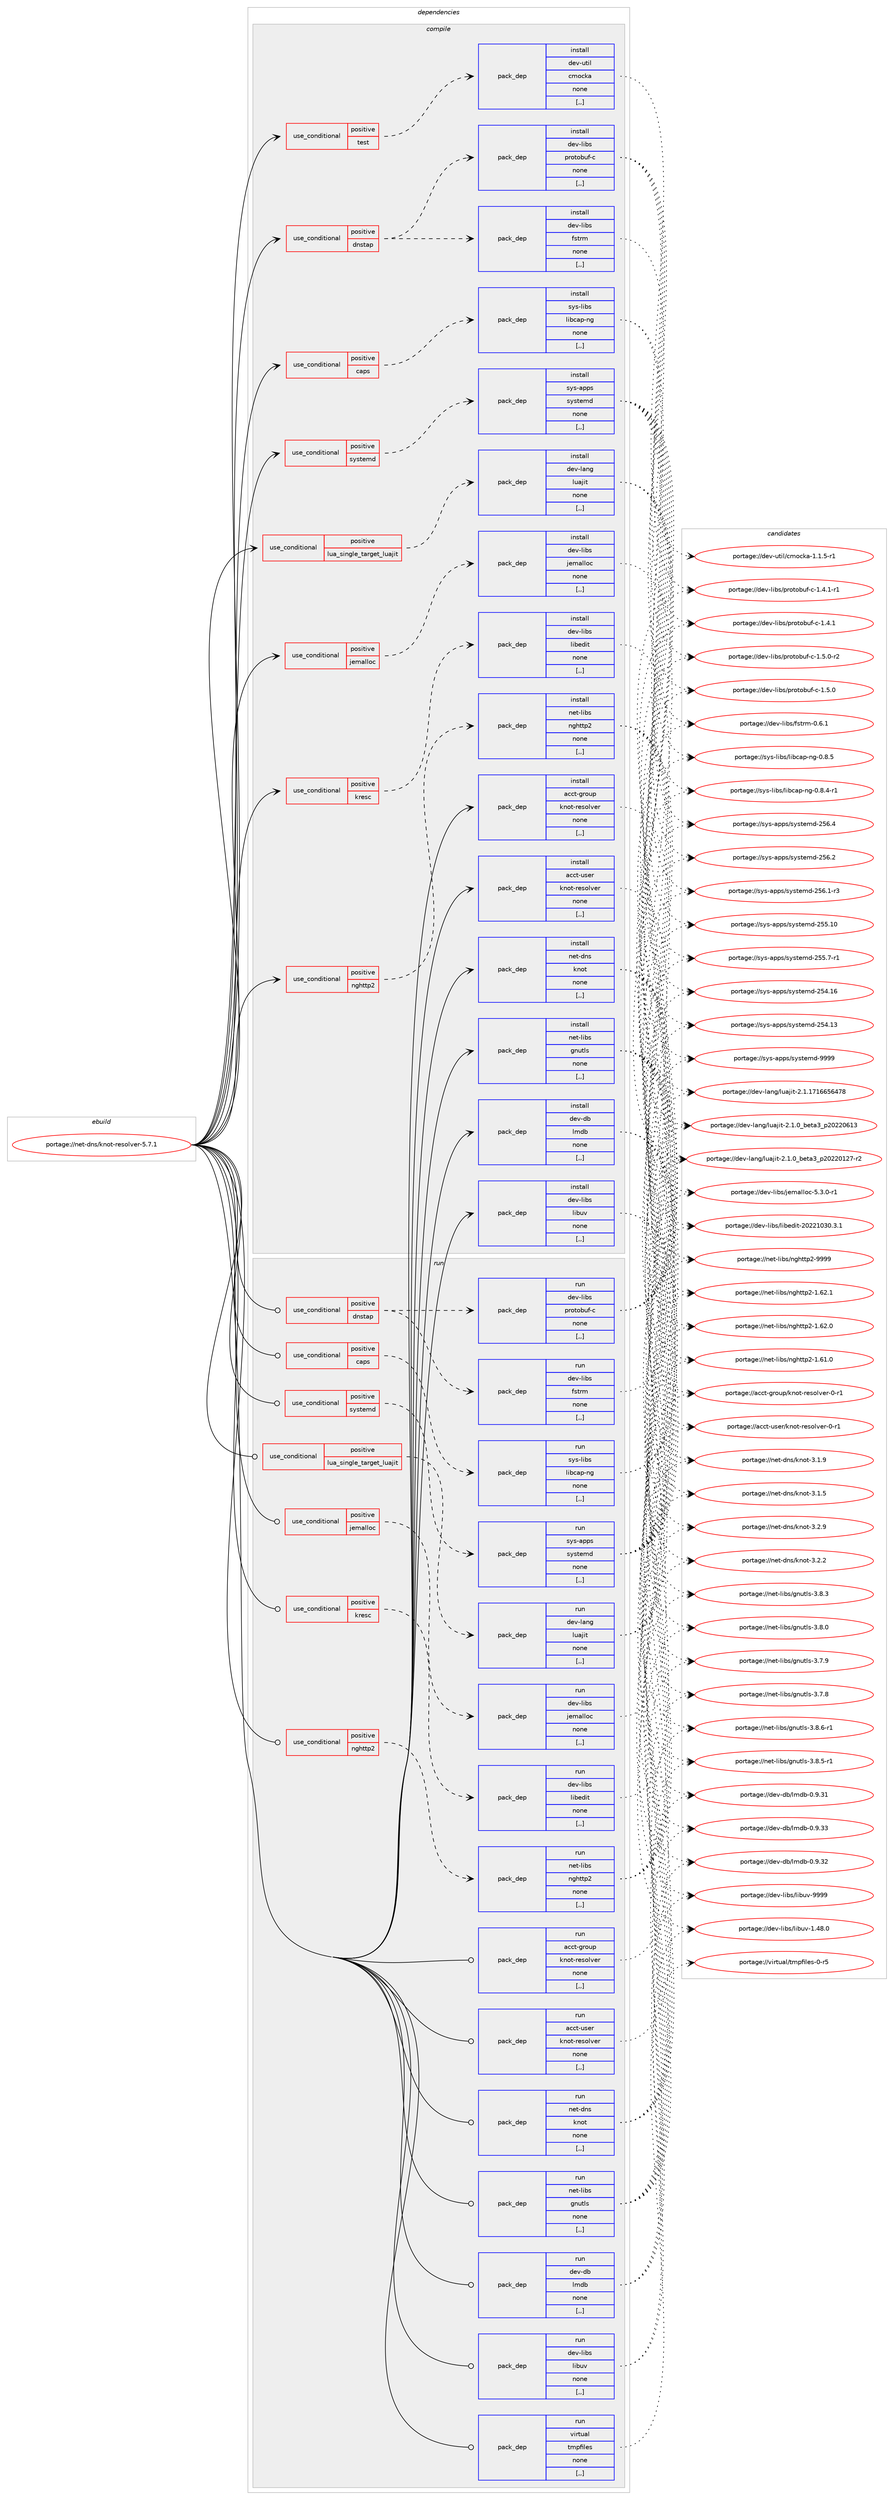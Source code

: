 digraph prolog {

# *************
# Graph options
# *************

newrank=true;
concentrate=true;
compound=true;
graph [rankdir=LR,fontname=Helvetica,fontsize=10,ranksep=1.5];#, ranksep=2.5, nodesep=0.2];
edge  [arrowhead=vee];
node  [fontname=Helvetica,fontsize=10];

# **********
# The ebuild
# **********

subgraph cluster_leftcol {
color=gray;
label=<<i>ebuild</i>>;
id [label="portage://net-dns/knot-resolver-5.7.1", color=red, width=4, href="../net-dns/knot-resolver-5.7.1.svg"];
}

# ****************
# The dependencies
# ****************

subgraph cluster_midcol {
color=gray;
label=<<i>dependencies</i>>;
subgraph cluster_compile {
fillcolor="#eeeeee";
style=filled;
label=<<i>compile</i>>;
subgraph cond89558 {
dependency345608 [label=<<TABLE BORDER="0" CELLBORDER="1" CELLSPACING="0" CELLPADDING="4"><TR><TD ROWSPAN="3" CELLPADDING="10">use_conditional</TD></TR><TR><TD>positive</TD></TR><TR><TD>caps</TD></TR></TABLE>>, shape=none, color=red];
subgraph pack253459 {
dependency345609 [label=<<TABLE BORDER="0" CELLBORDER="1" CELLSPACING="0" CELLPADDING="4" WIDTH="220"><TR><TD ROWSPAN="6" CELLPADDING="30">pack_dep</TD></TR><TR><TD WIDTH="110">install</TD></TR><TR><TD>sys-libs</TD></TR><TR><TD>libcap-ng</TD></TR><TR><TD>none</TD></TR><TR><TD>[,,]</TD></TR></TABLE>>, shape=none, color=blue];
}
dependency345608:e -> dependency345609:w [weight=20,style="dashed",arrowhead="vee"];
}
id:e -> dependency345608:w [weight=20,style="solid",arrowhead="vee"];
subgraph cond89559 {
dependency345610 [label=<<TABLE BORDER="0" CELLBORDER="1" CELLSPACING="0" CELLPADDING="4"><TR><TD ROWSPAN="3" CELLPADDING="10">use_conditional</TD></TR><TR><TD>positive</TD></TR><TR><TD>dnstap</TD></TR></TABLE>>, shape=none, color=red];
subgraph pack253460 {
dependency345611 [label=<<TABLE BORDER="0" CELLBORDER="1" CELLSPACING="0" CELLPADDING="4" WIDTH="220"><TR><TD ROWSPAN="6" CELLPADDING="30">pack_dep</TD></TR><TR><TD WIDTH="110">install</TD></TR><TR><TD>dev-libs</TD></TR><TR><TD>fstrm</TD></TR><TR><TD>none</TD></TR><TR><TD>[,,]</TD></TR></TABLE>>, shape=none, color=blue];
}
dependency345610:e -> dependency345611:w [weight=20,style="dashed",arrowhead="vee"];
subgraph pack253461 {
dependency345612 [label=<<TABLE BORDER="0" CELLBORDER="1" CELLSPACING="0" CELLPADDING="4" WIDTH="220"><TR><TD ROWSPAN="6" CELLPADDING="30">pack_dep</TD></TR><TR><TD WIDTH="110">install</TD></TR><TR><TD>dev-libs</TD></TR><TR><TD>protobuf-c</TD></TR><TR><TD>none</TD></TR><TR><TD>[,,]</TD></TR></TABLE>>, shape=none, color=blue];
}
dependency345610:e -> dependency345612:w [weight=20,style="dashed",arrowhead="vee"];
}
id:e -> dependency345610:w [weight=20,style="solid",arrowhead="vee"];
subgraph cond89560 {
dependency345613 [label=<<TABLE BORDER="0" CELLBORDER="1" CELLSPACING="0" CELLPADDING="4"><TR><TD ROWSPAN="3" CELLPADDING="10">use_conditional</TD></TR><TR><TD>positive</TD></TR><TR><TD>jemalloc</TD></TR></TABLE>>, shape=none, color=red];
subgraph pack253462 {
dependency345614 [label=<<TABLE BORDER="0" CELLBORDER="1" CELLSPACING="0" CELLPADDING="4" WIDTH="220"><TR><TD ROWSPAN="6" CELLPADDING="30">pack_dep</TD></TR><TR><TD WIDTH="110">install</TD></TR><TR><TD>dev-libs</TD></TR><TR><TD>jemalloc</TD></TR><TR><TD>none</TD></TR><TR><TD>[,,]</TD></TR></TABLE>>, shape=none, color=blue];
}
dependency345613:e -> dependency345614:w [weight=20,style="dashed",arrowhead="vee"];
}
id:e -> dependency345613:w [weight=20,style="solid",arrowhead="vee"];
subgraph cond89561 {
dependency345615 [label=<<TABLE BORDER="0" CELLBORDER="1" CELLSPACING="0" CELLPADDING="4"><TR><TD ROWSPAN="3" CELLPADDING="10">use_conditional</TD></TR><TR><TD>positive</TD></TR><TR><TD>kresc</TD></TR></TABLE>>, shape=none, color=red];
subgraph pack253463 {
dependency345616 [label=<<TABLE BORDER="0" CELLBORDER="1" CELLSPACING="0" CELLPADDING="4" WIDTH="220"><TR><TD ROWSPAN="6" CELLPADDING="30">pack_dep</TD></TR><TR><TD WIDTH="110">install</TD></TR><TR><TD>dev-libs</TD></TR><TR><TD>libedit</TD></TR><TR><TD>none</TD></TR><TR><TD>[,,]</TD></TR></TABLE>>, shape=none, color=blue];
}
dependency345615:e -> dependency345616:w [weight=20,style="dashed",arrowhead="vee"];
}
id:e -> dependency345615:w [weight=20,style="solid",arrowhead="vee"];
subgraph cond89562 {
dependency345617 [label=<<TABLE BORDER="0" CELLBORDER="1" CELLSPACING="0" CELLPADDING="4"><TR><TD ROWSPAN="3" CELLPADDING="10">use_conditional</TD></TR><TR><TD>positive</TD></TR><TR><TD>lua_single_target_luajit</TD></TR></TABLE>>, shape=none, color=red];
subgraph pack253464 {
dependency345618 [label=<<TABLE BORDER="0" CELLBORDER="1" CELLSPACING="0" CELLPADDING="4" WIDTH="220"><TR><TD ROWSPAN="6" CELLPADDING="30">pack_dep</TD></TR><TR><TD WIDTH="110">install</TD></TR><TR><TD>dev-lang</TD></TR><TR><TD>luajit</TD></TR><TR><TD>none</TD></TR><TR><TD>[,,]</TD></TR></TABLE>>, shape=none, color=blue];
}
dependency345617:e -> dependency345618:w [weight=20,style="dashed",arrowhead="vee"];
}
id:e -> dependency345617:w [weight=20,style="solid",arrowhead="vee"];
subgraph cond89563 {
dependency345619 [label=<<TABLE BORDER="0" CELLBORDER="1" CELLSPACING="0" CELLPADDING="4"><TR><TD ROWSPAN="3" CELLPADDING="10">use_conditional</TD></TR><TR><TD>positive</TD></TR><TR><TD>nghttp2</TD></TR></TABLE>>, shape=none, color=red];
subgraph pack253465 {
dependency345620 [label=<<TABLE BORDER="0" CELLBORDER="1" CELLSPACING="0" CELLPADDING="4" WIDTH="220"><TR><TD ROWSPAN="6" CELLPADDING="30">pack_dep</TD></TR><TR><TD WIDTH="110">install</TD></TR><TR><TD>net-libs</TD></TR><TR><TD>nghttp2</TD></TR><TR><TD>none</TD></TR><TR><TD>[,,]</TD></TR></TABLE>>, shape=none, color=blue];
}
dependency345619:e -> dependency345620:w [weight=20,style="dashed",arrowhead="vee"];
}
id:e -> dependency345619:w [weight=20,style="solid",arrowhead="vee"];
subgraph cond89564 {
dependency345621 [label=<<TABLE BORDER="0" CELLBORDER="1" CELLSPACING="0" CELLPADDING="4"><TR><TD ROWSPAN="3" CELLPADDING="10">use_conditional</TD></TR><TR><TD>positive</TD></TR><TR><TD>systemd</TD></TR></TABLE>>, shape=none, color=red];
subgraph pack253466 {
dependency345622 [label=<<TABLE BORDER="0" CELLBORDER="1" CELLSPACING="0" CELLPADDING="4" WIDTH="220"><TR><TD ROWSPAN="6" CELLPADDING="30">pack_dep</TD></TR><TR><TD WIDTH="110">install</TD></TR><TR><TD>sys-apps</TD></TR><TR><TD>systemd</TD></TR><TR><TD>none</TD></TR><TR><TD>[,,]</TD></TR></TABLE>>, shape=none, color=blue];
}
dependency345621:e -> dependency345622:w [weight=20,style="dashed",arrowhead="vee"];
}
id:e -> dependency345621:w [weight=20,style="solid",arrowhead="vee"];
subgraph cond89565 {
dependency345623 [label=<<TABLE BORDER="0" CELLBORDER="1" CELLSPACING="0" CELLPADDING="4"><TR><TD ROWSPAN="3" CELLPADDING="10">use_conditional</TD></TR><TR><TD>positive</TD></TR><TR><TD>test</TD></TR></TABLE>>, shape=none, color=red];
subgraph pack253467 {
dependency345624 [label=<<TABLE BORDER="0" CELLBORDER="1" CELLSPACING="0" CELLPADDING="4" WIDTH="220"><TR><TD ROWSPAN="6" CELLPADDING="30">pack_dep</TD></TR><TR><TD WIDTH="110">install</TD></TR><TR><TD>dev-util</TD></TR><TR><TD>cmocka</TD></TR><TR><TD>none</TD></TR><TR><TD>[,,]</TD></TR></TABLE>>, shape=none, color=blue];
}
dependency345623:e -> dependency345624:w [weight=20,style="dashed",arrowhead="vee"];
}
id:e -> dependency345623:w [weight=20,style="solid",arrowhead="vee"];
subgraph pack253468 {
dependency345625 [label=<<TABLE BORDER="0" CELLBORDER="1" CELLSPACING="0" CELLPADDING="4" WIDTH="220"><TR><TD ROWSPAN="6" CELLPADDING="30">pack_dep</TD></TR><TR><TD WIDTH="110">install</TD></TR><TR><TD>acct-group</TD></TR><TR><TD>knot-resolver</TD></TR><TR><TD>none</TD></TR><TR><TD>[,,]</TD></TR></TABLE>>, shape=none, color=blue];
}
id:e -> dependency345625:w [weight=20,style="solid",arrowhead="vee"];
subgraph pack253469 {
dependency345626 [label=<<TABLE BORDER="0" CELLBORDER="1" CELLSPACING="0" CELLPADDING="4" WIDTH="220"><TR><TD ROWSPAN="6" CELLPADDING="30">pack_dep</TD></TR><TR><TD WIDTH="110">install</TD></TR><TR><TD>acct-user</TD></TR><TR><TD>knot-resolver</TD></TR><TR><TD>none</TD></TR><TR><TD>[,,]</TD></TR></TABLE>>, shape=none, color=blue];
}
id:e -> dependency345626:w [weight=20,style="solid",arrowhead="vee"];
subgraph pack253470 {
dependency345627 [label=<<TABLE BORDER="0" CELLBORDER="1" CELLSPACING="0" CELLPADDING="4" WIDTH="220"><TR><TD ROWSPAN="6" CELLPADDING="30">pack_dep</TD></TR><TR><TD WIDTH="110">install</TD></TR><TR><TD>dev-db</TD></TR><TR><TD>lmdb</TD></TR><TR><TD>none</TD></TR><TR><TD>[,,]</TD></TR></TABLE>>, shape=none, color=blue];
}
id:e -> dependency345627:w [weight=20,style="solid",arrowhead="vee"];
subgraph pack253471 {
dependency345628 [label=<<TABLE BORDER="0" CELLBORDER="1" CELLSPACING="0" CELLPADDING="4" WIDTH="220"><TR><TD ROWSPAN="6" CELLPADDING="30">pack_dep</TD></TR><TR><TD WIDTH="110">install</TD></TR><TR><TD>dev-libs</TD></TR><TR><TD>libuv</TD></TR><TR><TD>none</TD></TR><TR><TD>[,,]</TD></TR></TABLE>>, shape=none, color=blue];
}
id:e -> dependency345628:w [weight=20,style="solid",arrowhead="vee"];
subgraph pack253472 {
dependency345629 [label=<<TABLE BORDER="0" CELLBORDER="1" CELLSPACING="0" CELLPADDING="4" WIDTH="220"><TR><TD ROWSPAN="6" CELLPADDING="30">pack_dep</TD></TR><TR><TD WIDTH="110">install</TD></TR><TR><TD>net-dns</TD></TR><TR><TD>knot</TD></TR><TR><TD>none</TD></TR><TR><TD>[,,]</TD></TR></TABLE>>, shape=none, color=blue];
}
id:e -> dependency345629:w [weight=20,style="solid",arrowhead="vee"];
subgraph pack253473 {
dependency345630 [label=<<TABLE BORDER="0" CELLBORDER="1" CELLSPACING="0" CELLPADDING="4" WIDTH="220"><TR><TD ROWSPAN="6" CELLPADDING="30">pack_dep</TD></TR><TR><TD WIDTH="110">install</TD></TR><TR><TD>net-libs</TD></TR><TR><TD>gnutls</TD></TR><TR><TD>none</TD></TR><TR><TD>[,,]</TD></TR></TABLE>>, shape=none, color=blue];
}
id:e -> dependency345630:w [weight=20,style="solid",arrowhead="vee"];
}
subgraph cluster_compileandrun {
fillcolor="#eeeeee";
style=filled;
label=<<i>compile and run</i>>;
}
subgraph cluster_run {
fillcolor="#eeeeee";
style=filled;
label=<<i>run</i>>;
subgraph cond89566 {
dependency345631 [label=<<TABLE BORDER="0" CELLBORDER="1" CELLSPACING="0" CELLPADDING="4"><TR><TD ROWSPAN="3" CELLPADDING="10">use_conditional</TD></TR><TR><TD>positive</TD></TR><TR><TD>caps</TD></TR></TABLE>>, shape=none, color=red];
subgraph pack253474 {
dependency345632 [label=<<TABLE BORDER="0" CELLBORDER="1" CELLSPACING="0" CELLPADDING="4" WIDTH="220"><TR><TD ROWSPAN="6" CELLPADDING="30">pack_dep</TD></TR><TR><TD WIDTH="110">run</TD></TR><TR><TD>sys-libs</TD></TR><TR><TD>libcap-ng</TD></TR><TR><TD>none</TD></TR><TR><TD>[,,]</TD></TR></TABLE>>, shape=none, color=blue];
}
dependency345631:e -> dependency345632:w [weight=20,style="dashed",arrowhead="vee"];
}
id:e -> dependency345631:w [weight=20,style="solid",arrowhead="odot"];
subgraph cond89567 {
dependency345633 [label=<<TABLE BORDER="0" CELLBORDER="1" CELLSPACING="0" CELLPADDING="4"><TR><TD ROWSPAN="3" CELLPADDING="10">use_conditional</TD></TR><TR><TD>positive</TD></TR><TR><TD>dnstap</TD></TR></TABLE>>, shape=none, color=red];
subgraph pack253475 {
dependency345634 [label=<<TABLE BORDER="0" CELLBORDER="1" CELLSPACING="0" CELLPADDING="4" WIDTH="220"><TR><TD ROWSPAN="6" CELLPADDING="30">pack_dep</TD></TR><TR><TD WIDTH="110">run</TD></TR><TR><TD>dev-libs</TD></TR><TR><TD>fstrm</TD></TR><TR><TD>none</TD></TR><TR><TD>[,,]</TD></TR></TABLE>>, shape=none, color=blue];
}
dependency345633:e -> dependency345634:w [weight=20,style="dashed",arrowhead="vee"];
subgraph pack253476 {
dependency345635 [label=<<TABLE BORDER="0" CELLBORDER="1" CELLSPACING="0" CELLPADDING="4" WIDTH="220"><TR><TD ROWSPAN="6" CELLPADDING="30">pack_dep</TD></TR><TR><TD WIDTH="110">run</TD></TR><TR><TD>dev-libs</TD></TR><TR><TD>protobuf-c</TD></TR><TR><TD>none</TD></TR><TR><TD>[,,]</TD></TR></TABLE>>, shape=none, color=blue];
}
dependency345633:e -> dependency345635:w [weight=20,style="dashed",arrowhead="vee"];
}
id:e -> dependency345633:w [weight=20,style="solid",arrowhead="odot"];
subgraph cond89568 {
dependency345636 [label=<<TABLE BORDER="0" CELLBORDER="1" CELLSPACING="0" CELLPADDING="4"><TR><TD ROWSPAN="3" CELLPADDING="10">use_conditional</TD></TR><TR><TD>positive</TD></TR><TR><TD>jemalloc</TD></TR></TABLE>>, shape=none, color=red];
subgraph pack253477 {
dependency345637 [label=<<TABLE BORDER="0" CELLBORDER="1" CELLSPACING="0" CELLPADDING="4" WIDTH="220"><TR><TD ROWSPAN="6" CELLPADDING="30">pack_dep</TD></TR><TR><TD WIDTH="110">run</TD></TR><TR><TD>dev-libs</TD></TR><TR><TD>jemalloc</TD></TR><TR><TD>none</TD></TR><TR><TD>[,,]</TD></TR></TABLE>>, shape=none, color=blue];
}
dependency345636:e -> dependency345637:w [weight=20,style="dashed",arrowhead="vee"];
}
id:e -> dependency345636:w [weight=20,style="solid",arrowhead="odot"];
subgraph cond89569 {
dependency345638 [label=<<TABLE BORDER="0" CELLBORDER="1" CELLSPACING="0" CELLPADDING="4"><TR><TD ROWSPAN="3" CELLPADDING="10">use_conditional</TD></TR><TR><TD>positive</TD></TR><TR><TD>kresc</TD></TR></TABLE>>, shape=none, color=red];
subgraph pack253478 {
dependency345639 [label=<<TABLE BORDER="0" CELLBORDER="1" CELLSPACING="0" CELLPADDING="4" WIDTH="220"><TR><TD ROWSPAN="6" CELLPADDING="30">pack_dep</TD></TR><TR><TD WIDTH="110">run</TD></TR><TR><TD>dev-libs</TD></TR><TR><TD>libedit</TD></TR><TR><TD>none</TD></TR><TR><TD>[,,]</TD></TR></TABLE>>, shape=none, color=blue];
}
dependency345638:e -> dependency345639:w [weight=20,style="dashed",arrowhead="vee"];
}
id:e -> dependency345638:w [weight=20,style="solid",arrowhead="odot"];
subgraph cond89570 {
dependency345640 [label=<<TABLE BORDER="0" CELLBORDER="1" CELLSPACING="0" CELLPADDING="4"><TR><TD ROWSPAN="3" CELLPADDING="10">use_conditional</TD></TR><TR><TD>positive</TD></TR><TR><TD>lua_single_target_luajit</TD></TR></TABLE>>, shape=none, color=red];
subgraph pack253479 {
dependency345641 [label=<<TABLE BORDER="0" CELLBORDER="1" CELLSPACING="0" CELLPADDING="4" WIDTH="220"><TR><TD ROWSPAN="6" CELLPADDING="30">pack_dep</TD></TR><TR><TD WIDTH="110">run</TD></TR><TR><TD>dev-lang</TD></TR><TR><TD>luajit</TD></TR><TR><TD>none</TD></TR><TR><TD>[,,]</TD></TR></TABLE>>, shape=none, color=blue];
}
dependency345640:e -> dependency345641:w [weight=20,style="dashed",arrowhead="vee"];
}
id:e -> dependency345640:w [weight=20,style="solid",arrowhead="odot"];
subgraph cond89571 {
dependency345642 [label=<<TABLE BORDER="0" CELLBORDER="1" CELLSPACING="0" CELLPADDING="4"><TR><TD ROWSPAN="3" CELLPADDING="10">use_conditional</TD></TR><TR><TD>positive</TD></TR><TR><TD>nghttp2</TD></TR></TABLE>>, shape=none, color=red];
subgraph pack253480 {
dependency345643 [label=<<TABLE BORDER="0" CELLBORDER="1" CELLSPACING="0" CELLPADDING="4" WIDTH="220"><TR><TD ROWSPAN="6" CELLPADDING="30">pack_dep</TD></TR><TR><TD WIDTH="110">run</TD></TR><TR><TD>net-libs</TD></TR><TR><TD>nghttp2</TD></TR><TR><TD>none</TD></TR><TR><TD>[,,]</TD></TR></TABLE>>, shape=none, color=blue];
}
dependency345642:e -> dependency345643:w [weight=20,style="dashed",arrowhead="vee"];
}
id:e -> dependency345642:w [weight=20,style="solid",arrowhead="odot"];
subgraph cond89572 {
dependency345644 [label=<<TABLE BORDER="0" CELLBORDER="1" CELLSPACING="0" CELLPADDING="4"><TR><TD ROWSPAN="3" CELLPADDING="10">use_conditional</TD></TR><TR><TD>positive</TD></TR><TR><TD>systemd</TD></TR></TABLE>>, shape=none, color=red];
subgraph pack253481 {
dependency345645 [label=<<TABLE BORDER="0" CELLBORDER="1" CELLSPACING="0" CELLPADDING="4" WIDTH="220"><TR><TD ROWSPAN="6" CELLPADDING="30">pack_dep</TD></TR><TR><TD WIDTH="110">run</TD></TR><TR><TD>sys-apps</TD></TR><TR><TD>systemd</TD></TR><TR><TD>none</TD></TR><TR><TD>[,,]</TD></TR></TABLE>>, shape=none, color=blue];
}
dependency345644:e -> dependency345645:w [weight=20,style="dashed",arrowhead="vee"];
}
id:e -> dependency345644:w [weight=20,style="solid",arrowhead="odot"];
subgraph pack253482 {
dependency345646 [label=<<TABLE BORDER="0" CELLBORDER="1" CELLSPACING="0" CELLPADDING="4" WIDTH="220"><TR><TD ROWSPAN="6" CELLPADDING="30">pack_dep</TD></TR><TR><TD WIDTH="110">run</TD></TR><TR><TD>acct-group</TD></TR><TR><TD>knot-resolver</TD></TR><TR><TD>none</TD></TR><TR><TD>[,,]</TD></TR></TABLE>>, shape=none, color=blue];
}
id:e -> dependency345646:w [weight=20,style="solid",arrowhead="odot"];
subgraph pack253483 {
dependency345647 [label=<<TABLE BORDER="0" CELLBORDER="1" CELLSPACING="0" CELLPADDING="4" WIDTH="220"><TR><TD ROWSPAN="6" CELLPADDING="30">pack_dep</TD></TR><TR><TD WIDTH="110">run</TD></TR><TR><TD>acct-user</TD></TR><TR><TD>knot-resolver</TD></TR><TR><TD>none</TD></TR><TR><TD>[,,]</TD></TR></TABLE>>, shape=none, color=blue];
}
id:e -> dependency345647:w [weight=20,style="solid",arrowhead="odot"];
subgraph pack253484 {
dependency345648 [label=<<TABLE BORDER="0" CELLBORDER="1" CELLSPACING="0" CELLPADDING="4" WIDTH="220"><TR><TD ROWSPAN="6" CELLPADDING="30">pack_dep</TD></TR><TR><TD WIDTH="110">run</TD></TR><TR><TD>dev-db</TD></TR><TR><TD>lmdb</TD></TR><TR><TD>none</TD></TR><TR><TD>[,,]</TD></TR></TABLE>>, shape=none, color=blue];
}
id:e -> dependency345648:w [weight=20,style="solid",arrowhead="odot"];
subgraph pack253485 {
dependency345649 [label=<<TABLE BORDER="0" CELLBORDER="1" CELLSPACING="0" CELLPADDING="4" WIDTH="220"><TR><TD ROWSPAN="6" CELLPADDING="30">pack_dep</TD></TR><TR><TD WIDTH="110">run</TD></TR><TR><TD>dev-libs</TD></TR><TR><TD>libuv</TD></TR><TR><TD>none</TD></TR><TR><TD>[,,]</TD></TR></TABLE>>, shape=none, color=blue];
}
id:e -> dependency345649:w [weight=20,style="solid",arrowhead="odot"];
subgraph pack253486 {
dependency345650 [label=<<TABLE BORDER="0" CELLBORDER="1" CELLSPACING="0" CELLPADDING="4" WIDTH="220"><TR><TD ROWSPAN="6" CELLPADDING="30">pack_dep</TD></TR><TR><TD WIDTH="110">run</TD></TR><TR><TD>net-dns</TD></TR><TR><TD>knot</TD></TR><TR><TD>none</TD></TR><TR><TD>[,,]</TD></TR></TABLE>>, shape=none, color=blue];
}
id:e -> dependency345650:w [weight=20,style="solid",arrowhead="odot"];
subgraph pack253487 {
dependency345651 [label=<<TABLE BORDER="0" CELLBORDER="1" CELLSPACING="0" CELLPADDING="4" WIDTH="220"><TR><TD ROWSPAN="6" CELLPADDING="30">pack_dep</TD></TR><TR><TD WIDTH="110">run</TD></TR><TR><TD>net-libs</TD></TR><TR><TD>gnutls</TD></TR><TR><TD>none</TD></TR><TR><TD>[,,]</TD></TR></TABLE>>, shape=none, color=blue];
}
id:e -> dependency345651:w [weight=20,style="solid",arrowhead="odot"];
subgraph pack253488 {
dependency345652 [label=<<TABLE BORDER="0" CELLBORDER="1" CELLSPACING="0" CELLPADDING="4" WIDTH="220"><TR><TD ROWSPAN="6" CELLPADDING="30">pack_dep</TD></TR><TR><TD WIDTH="110">run</TD></TR><TR><TD>virtual</TD></TR><TR><TD>tmpfiles</TD></TR><TR><TD>none</TD></TR><TR><TD>[,,]</TD></TR></TABLE>>, shape=none, color=blue];
}
id:e -> dependency345652:w [weight=20,style="solid",arrowhead="odot"];
}
}

# **************
# The candidates
# **************

subgraph cluster_choices {
rank=same;
color=gray;
label=<<i>candidates</i>>;

subgraph choice253459 {
color=black;
nodesep=1;
choice11512111545108105981154710810598999711245110103454846564653 [label="portage://sys-libs/libcap-ng-0.8.5", color=red, width=4,href="../sys-libs/libcap-ng-0.8.5.svg"];
choice115121115451081059811547108105989997112451101034548465646524511449 [label="portage://sys-libs/libcap-ng-0.8.4-r1", color=red, width=4,href="../sys-libs/libcap-ng-0.8.4-r1.svg"];
dependency345609:e -> choice11512111545108105981154710810598999711245110103454846564653:w [style=dotted,weight="100"];
dependency345609:e -> choice115121115451081059811547108105989997112451101034548465646524511449:w [style=dotted,weight="100"];
}
subgraph choice253460 {
color=black;
nodesep=1;
choice100101118451081059811547102115116114109454846544649 [label="portage://dev-libs/fstrm-0.6.1", color=red, width=4,href="../dev-libs/fstrm-0.6.1.svg"];
dependency345611:e -> choice100101118451081059811547102115116114109454846544649:w [style=dotted,weight="100"];
}
subgraph choice253461 {
color=black;
nodesep=1;
choice1001011184510810598115471121141111161119811710245994549465346484511450 [label="portage://dev-libs/protobuf-c-1.5.0-r2", color=red, width=4,href="../dev-libs/protobuf-c-1.5.0-r2.svg"];
choice100101118451081059811547112114111116111981171024599454946534648 [label="portage://dev-libs/protobuf-c-1.5.0", color=red, width=4,href="../dev-libs/protobuf-c-1.5.0.svg"];
choice1001011184510810598115471121141111161119811710245994549465246494511449 [label="portage://dev-libs/protobuf-c-1.4.1-r1", color=red, width=4,href="../dev-libs/protobuf-c-1.4.1-r1.svg"];
choice100101118451081059811547112114111116111981171024599454946524649 [label="portage://dev-libs/protobuf-c-1.4.1", color=red, width=4,href="../dev-libs/protobuf-c-1.4.1.svg"];
dependency345612:e -> choice1001011184510810598115471121141111161119811710245994549465346484511450:w [style=dotted,weight="100"];
dependency345612:e -> choice100101118451081059811547112114111116111981171024599454946534648:w [style=dotted,weight="100"];
dependency345612:e -> choice1001011184510810598115471121141111161119811710245994549465246494511449:w [style=dotted,weight="100"];
dependency345612:e -> choice100101118451081059811547112114111116111981171024599454946524649:w [style=dotted,weight="100"];
}
subgraph choice253462 {
color=black;
nodesep=1;
choice10010111845108105981154710610110997108108111994553465146484511449 [label="portage://dev-libs/jemalloc-5.3.0-r1", color=red, width=4,href="../dev-libs/jemalloc-5.3.0-r1.svg"];
dependency345614:e -> choice10010111845108105981154710610110997108108111994553465146484511449:w [style=dotted,weight="100"];
}
subgraph choice253463 {
color=black;
nodesep=1;
choice1001011184510810598115471081059810110010511645504850504948514846514649 [label="portage://dev-libs/libedit-20221030.3.1", color=red, width=4,href="../dev-libs/libedit-20221030.3.1.svg"];
dependency345616:e -> choice1001011184510810598115471081059810110010511645504850504948514846514649:w [style=dotted,weight="100"];
}
subgraph choice253464 {
color=black;
nodesep=1;
choice10010111845108971101034710811797106105116455046494649554954545354525556 [label="portage://dev-lang/luajit-2.1.1716656478", color=red, width=4,href="../dev-lang/luajit-2.1.1716656478.svg"];
choice1001011184510897110103471081179710610511645504649464895981011169751951125048505048544951 [label="portage://dev-lang/luajit-2.1.0_beta3_p20220613", color=red, width=4,href="../dev-lang/luajit-2.1.0_beta3_p20220613.svg"];
choice10010111845108971101034710811797106105116455046494648959810111697519511250485050484950554511450 [label="portage://dev-lang/luajit-2.1.0_beta3_p20220127-r2", color=red, width=4,href="../dev-lang/luajit-2.1.0_beta3_p20220127-r2.svg"];
dependency345618:e -> choice10010111845108971101034710811797106105116455046494649554954545354525556:w [style=dotted,weight="100"];
dependency345618:e -> choice1001011184510897110103471081179710610511645504649464895981011169751951125048505048544951:w [style=dotted,weight="100"];
dependency345618:e -> choice10010111845108971101034710811797106105116455046494648959810111697519511250485050484950554511450:w [style=dotted,weight="100"];
}
subgraph choice253465 {
color=black;
nodesep=1;
choice110101116451081059811547110103104116116112504557575757 [label="portage://net-libs/nghttp2-9999", color=red, width=4,href="../net-libs/nghttp2-9999.svg"];
choice1101011164510810598115471101031041161161125045494654504649 [label="portage://net-libs/nghttp2-1.62.1", color=red, width=4,href="../net-libs/nghttp2-1.62.1.svg"];
choice1101011164510810598115471101031041161161125045494654504648 [label="portage://net-libs/nghttp2-1.62.0", color=red, width=4,href="../net-libs/nghttp2-1.62.0.svg"];
choice1101011164510810598115471101031041161161125045494654494648 [label="portage://net-libs/nghttp2-1.61.0", color=red, width=4,href="../net-libs/nghttp2-1.61.0.svg"];
dependency345620:e -> choice110101116451081059811547110103104116116112504557575757:w [style=dotted,weight="100"];
dependency345620:e -> choice1101011164510810598115471101031041161161125045494654504649:w [style=dotted,weight="100"];
dependency345620:e -> choice1101011164510810598115471101031041161161125045494654504648:w [style=dotted,weight="100"];
dependency345620:e -> choice1101011164510810598115471101031041161161125045494654494648:w [style=dotted,weight="100"];
}
subgraph choice253466 {
color=black;
nodesep=1;
choice1151211154597112112115471151211151161011091004557575757 [label="portage://sys-apps/systemd-9999", color=red, width=4,href="../sys-apps/systemd-9999.svg"];
choice115121115459711211211547115121115116101109100455053544652 [label="portage://sys-apps/systemd-256.4", color=red, width=4,href="../sys-apps/systemd-256.4.svg"];
choice115121115459711211211547115121115116101109100455053544650 [label="portage://sys-apps/systemd-256.2", color=red, width=4,href="../sys-apps/systemd-256.2.svg"];
choice1151211154597112112115471151211151161011091004550535446494511451 [label="portage://sys-apps/systemd-256.1-r3", color=red, width=4,href="../sys-apps/systemd-256.1-r3.svg"];
choice11512111545971121121154711512111511610110910045505353464948 [label="portage://sys-apps/systemd-255.10", color=red, width=4,href="../sys-apps/systemd-255.10.svg"];
choice1151211154597112112115471151211151161011091004550535346554511449 [label="portage://sys-apps/systemd-255.7-r1", color=red, width=4,href="../sys-apps/systemd-255.7-r1.svg"];
choice11512111545971121121154711512111511610110910045505352464954 [label="portage://sys-apps/systemd-254.16", color=red, width=4,href="../sys-apps/systemd-254.16.svg"];
choice11512111545971121121154711512111511610110910045505352464951 [label="portage://sys-apps/systemd-254.13", color=red, width=4,href="../sys-apps/systemd-254.13.svg"];
dependency345622:e -> choice1151211154597112112115471151211151161011091004557575757:w [style=dotted,weight="100"];
dependency345622:e -> choice115121115459711211211547115121115116101109100455053544652:w [style=dotted,weight="100"];
dependency345622:e -> choice115121115459711211211547115121115116101109100455053544650:w [style=dotted,weight="100"];
dependency345622:e -> choice1151211154597112112115471151211151161011091004550535446494511451:w [style=dotted,weight="100"];
dependency345622:e -> choice11512111545971121121154711512111511610110910045505353464948:w [style=dotted,weight="100"];
dependency345622:e -> choice1151211154597112112115471151211151161011091004550535346554511449:w [style=dotted,weight="100"];
dependency345622:e -> choice11512111545971121121154711512111511610110910045505352464954:w [style=dotted,weight="100"];
dependency345622:e -> choice11512111545971121121154711512111511610110910045505352464951:w [style=dotted,weight="100"];
}
subgraph choice253467 {
color=black;
nodesep=1;
choice10010111845117116105108479910911199107974549464946534511449 [label="portage://dev-util/cmocka-1.1.5-r1", color=red, width=4,href="../dev-util/cmocka-1.1.5-r1.svg"];
dependency345624:e -> choice10010111845117116105108479910911199107974549464946534511449:w [style=dotted,weight="100"];
}
subgraph choice253468 {
color=black;
nodesep=1;
choice97999911645103114111117112471071101111164511410111511110811810111445484511449 [label="portage://acct-group/knot-resolver-0-r1", color=red, width=4,href="../acct-group/knot-resolver-0-r1.svg"];
dependency345625:e -> choice97999911645103114111117112471071101111164511410111511110811810111445484511449:w [style=dotted,weight="100"];
}
subgraph choice253469 {
color=black;
nodesep=1;
choice97999911645117115101114471071101111164511410111511110811810111445484511449 [label="portage://acct-user/knot-resolver-0-r1", color=red, width=4,href="../acct-user/knot-resolver-0-r1.svg"];
dependency345626:e -> choice97999911645117115101114471071101111164511410111511110811810111445484511449:w [style=dotted,weight="100"];
}
subgraph choice253470 {
color=black;
nodesep=1;
choice1001011184510098471081091009845484657465151 [label="portage://dev-db/lmdb-0.9.33", color=red, width=4,href="../dev-db/lmdb-0.9.33.svg"];
choice1001011184510098471081091009845484657465150 [label="portage://dev-db/lmdb-0.9.32", color=red, width=4,href="../dev-db/lmdb-0.9.32.svg"];
choice1001011184510098471081091009845484657465149 [label="portage://dev-db/lmdb-0.9.31", color=red, width=4,href="../dev-db/lmdb-0.9.31.svg"];
dependency345627:e -> choice1001011184510098471081091009845484657465151:w [style=dotted,weight="100"];
dependency345627:e -> choice1001011184510098471081091009845484657465150:w [style=dotted,weight="100"];
dependency345627:e -> choice1001011184510098471081091009845484657465149:w [style=dotted,weight="100"];
}
subgraph choice253471 {
color=black;
nodesep=1;
choice100101118451081059811547108105981171184557575757 [label="portage://dev-libs/libuv-9999", color=red, width=4,href="../dev-libs/libuv-9999.svg"];
choice1001011184510810598115471081059811711845494652564648 [label="portage://dev-libs/libuv-1.48.0", color=red, width=4,href="../dev-libs/libuv-1.48.0.svg"];
dependency345628:e -> choice100101118451081059811547108105981171184557575757:w [style=dotted,weight="100"];
dependency345628:e -> choice1001011184510810598115471081059811711845494652564648:w [style=dotted,weight="100"];
}
subgraph choice253472 {
color=black;
nodesep=1;
choice1101011164510011011547107110111116455146504657 [label="portage://net-dns/knot-3.2.9", color=red, width=4,href="../net-dns/knot-3.2.9.svg"];
choice1101011164510011011547107110111116455146504650 [label="portage://net-dns/knot-3.2.2", color=red, width=4,href="../net-dns/knot-3.2.2.svg"];
choice1101011164510011011547107110111116455146494657 [label="portage://net-dns/knot-3.1.9", color=red, width=4,href="../net-dns/knot-3.1.9.svg"];
choice1101011164510011011547107110111116455146494653 [label="portage://net-dns/knot-3.1.5", color=red, width=4,href="../net-dns/knot-3.1.5.svg"];
dependency345629:e -> choice1101011164510011011547107110111116455146504657:w [style=dotted,weight="100"];
dependency345629:e -> choice1101011164510011011547107110111116455146504650:w [style=dotted,weight="100"];
dependency345629:e -> choice1101011164510011011547107110111116455146494657:w [style=dotted,weight="100"];
dependency345629:e -> choice1101011164510011011547107110111116455146494653:w [style=dotted,weight="100"];
}
subgraph choice253473 {
color=black;
nodesep=1;
choice1101011164510810598115471031101171161081154551465646544511449 [label="portage://net-libs/gnutls-3.8.6-r1", color=red, width=4,href="../net-libs/gnutls-3.8.6-r1.svg"];
choice1101011164510810598115471031101171161081154551465646534511449 [label="portage://net-libs/gnutls-3.8.5-r1", color=red, width=4,href="../net-libs/gnutls-3.8.5-r1.svg"];
choice110101116451081059811547103110117116108115455146564651 [label="portage://net-libs/gnutls-3.8.3", color=red, width=4,href="../net-libs/gnutls-3.8.3.svg"];
choice110101116451081059811547103110117116108115455146564648 [label="portage://net-libs/gnutls-3.8.0", color=red, width=4,href="../net-libs/gnutls-3.8.0.svg"];
choice110101116451081059811547103110117116108115455146554657 [label="portage://net-libs/gnutls-3.7.9", color=red, width=4,href="../net-libs/gnutls-3.7.9.svg"];
choice110101116451081059811547103110117116108115455146554656 [label="portage://net-libs/gnutls-3.7.8", color=red, width=4,href="../net-libs/gnutls-3.7.8.svg"];
dependency345630:e -> choice1101011164510810598115471031101171161081154551465646544511449:w [style=dotted,weight="100"];
dependency345630:e -> choice1101011164510810598115471031101171161081154551465646534511449:w [style=dotted,weight="100"];
dependency345630:e -> choice110101116451081059811547103110117116108115455146564651:w [style=dotted,weight="100"];
dependency345630:e -> choice110101116451081059811547103110117116108115455146564648:w [style=dotted,weight="100"];
dependency345630:e -> choice110101116451081059811547103110117116108115455146554657:w [style=dotted,weight="100"];
dependency345630:e -> choice110101116451081059811547103110117116108115455146554656:w [style=dotted,weight="100"];
}
subgraph choice253474 {
color=black;
nodesep=1;
choice11512111545108105981154710810598999711245110103454846564653 [label="portage://sys-libs/libcap-ng-0.8.5", color=red, width=4,href="../sys-libs/libcap-ng-0.8.5.svg"];
choice115121115451081059811547108105989997112451101034548465646524511449 [label="portage://sys-libs/libcap-ng-0.8.4-r1", color=red, width=4,href="../sys-libs/libcap-ng-0.8.4-r1.svg"];
dependency345632:e -> choice11512111545108105981154710810598999711245110103454846564653:w [style=dotted,weight="100"];
dependency345632:e -> choice115121115451081059811547108105989997112451101034548465646524511449:w [style=dotted,weight="100"];
}
subgraph choice253475 {
color=black;
nodesep=1;
choice100101118451081059811547102115116114109454846544649 [label="portage://dev-libs/fstrm-0.6.1", color=red, width=4,href="../dev-libs/fstrm-0.6.1.svg"];
dependency345634:e -> choice100101118451081059811547102115116114109454846544649:w [style=dotted,weight="100"];
}
subgraph choice253476 {
color=black;
nodesep=1;
choice1001011184510810598115471121141111161119811710245994549465346484511450 [label="portage://dev-libs/protobuf-c-1.5.0-r2", color=red, width=4,href="../dev-libs/protobuf-c-1.5.0-r2.svg"];
choice100101118451081059811547112114111116111981171024599454946534648 [label="portage://dev-libs/protobuf-c-1.5.0", color=red, width=4,href="../dev-libs/protobuf-c-1.5.0.svg"];
choice1001011184510810598115471121141111161119811710245994549465246494511449 [label="portage://dev-libs/protobuf-c-1.4.1-r1", color=red, width=4,href="../dev-libs/protobuf-c-1.4.1-r1.svg"];
choice100101118451081059811547112114111116111981171024599454946524649 [label="portage://dev-libs/protobuf-c-1.4.1", color=red, width=4,href="../dev-libs/protobuf-c-1.4.1.svg"];
dependency345635:e -> choice1001011184510810598115471121141111161119811710245994549465346484511450:w [style=dotted,weight="100"];
dependency345635:e -> choice100101118451081059811547112114111116111981171024599454946534648:w [style=dotted,weight="100"];
dependency345635:e -> choice1001011184510810598115471121141111161119811710245994549465246494511449:w [style=dotted,weight="100"];
dependency345635:e -> choice100101118451081059811547112114111116111981171024599454946524649:w [style=dotted,weight="100"];
}
subgraph choice253477 {
color=black;
nodesep=1;
choice10010111845108105981154710610110997108108111994553465146484511449 [label="portage://dev-libs/jemalloc-5.3.0-r1", color=red, width=4,href="../dev-libs/jemalloc-5.3.0-r1.svg"];
dependency345637:e -> choice10010111845108105981154710610110997108108111994553465146484511449:w [style=dotted,weight="100"];
}
subgraph choice253478 {
color=black;
nodesep=1;
choice1001011184510810598115471081059810110010511645504850504948514846514649 [label="portage://dev-libs/libedit-20221030.3.1", color=red, width=4,href="../dev-libs/libedit-20221030.3.1.svg"];
dependency345639:e -> choice1001011184510810598115471081059810110010511645504850504948514846514649:w [style=dotted,weight="100"];
}
subgraph choice253479 {
color=black;
nodesep=1;
choice10010111845108971101034710811797106105116455046494649554954545354525556 [label="portage://dev-lang/luajit-2.1.1716656478", color=red, width=4,href="../dev-lang/luajit-2.1.1716656478.svg"];
choice1001011184510897110103471081179710610511645504649464895981011169751951125048505048544951 [label="portage://dev-lang/luajit-2.1.0_beta3_p20220613", color=red, width=4,href="../dev-lang/luajit-2.1.0_beta3_p20220613.svg"];
choice10010111845108971101034710811797106105116455046494648959810111697519511250485050484950554511450 [label="portage://dev-lang/luajit-2.1.0_beta3_p20220127-r2", color=red, width=4,href="../dev-lang/luajit-2.1.0_beta3_p20220127-r2.svg"];
dependency345641:e -> choice10010111845108971101034710811797106105116455046494649554954545354525556:w [style=dotted,weight="100"];
dependency345641:e -> choice1001011184510897110103471081179710610511645504649464895981011169751951125048505048544951:w [style=dotted,weight="100"];
dependency345641:e -> choice10010111845108971101034710811797106105116455046494648959810111697519511250485050484950554511450:w [style=dotted,weight="100"];
}
subgraph choice253480 {
color=black;
nodesep=1;
choice110101116451081059811547110103104116116112504557575757 [label="portage://net-libs/nghttp2-9999", color=red, width=4,href="../net-libs/nghttp2-9999.svg"];
choice1101011164510810598115471101031041161161125045494654504649 [label="portage://net-libs/nghttp2-1.62.1", color=red, width=4,href="../net-libs/nghttp2-1.62.1.svg"];
choice1101011164510810598115471101031041161161125045494654504648 [label="portage://net-libs/nghttp2-1.62.0", color=red, width=4,href="../net-libs/nghttp2-1.62.0.svg"];
choice1101011164510810598115471101031041161161125045494654494648 [label="portage://net-libs/nghttp2-1.61.0", color=red, width=4,href="../net-libs/nghttp2-1.61.0.svg"];
dependency345643:e -> choice110101116451081059811547110103104116116112504557575757:w [style=dotted,weight="100"];
dependency345643:e -> choice1101011164510810598115471101031041161161125045494654504649:w [style=dotted,weight="100"];
dependency345643:e -> choice1101011164510810598115471101031041161161125045494654504648:w [style=dotted,weight="100"];
dependency345643:e -> choice1101011164510810598115471101031041161161125045494654494648:w [style=dotted,weight="100"];
}
subgraph choice253481 {
color=black;
nodesep=1;
choice1151211154597112112115471151211151161011091004557575757 [label="portage://sys-apps/systemd-9999", color=red, width=4,href="../sys-apps/systemd-9999.svg"];
choice115121115459711211211547115121115116101109100455053544652 [label="portage://sys-apps/systemd-256.4", color=red, width=4,href="../sys-apps/systemd-256.4.svg"];
choice115121115459711211211547115121115116101109100455053544650 [label="portage://sys-apps/systemd-256.2", color=red, width=4,href="../sys-apps/systemd-256.2.svg"];
choice1151211154597112112115471151211151161011091004550535446494511451 [label="portage://sys-apps/systemd-256.1-r3", color=red, width=4,href="../sys-apps/systemd-256.1-r3.svg"];
choice11512111545971121121154711512111511610110910045505353464948 [label="portage://sys-apps/systemd-255.10", color=red, width=4,href="../sys-apps/systemd-255.10.svg"];
choice1151211154597112112115471151211151161011091004550535346554511449 [label="portage://sys-apps/systemd-255.7-r1", color=red, width=4,href="../sys-apps/systemd-255.7-r1.svg"];
choice11512111545971121121154711512111511610110910045505352464954 [label="portage://sys-apps/systemd-254.16", color=red, width=4,href="../sys-apps/systemd-254.16.svg"];
choice11512111545971121121154711512111511610110910045505352464951 [label="portage://sys-apps/systemd-254.13", color=red, width=4,href="../sys-apps/systemd-254.13.svg"];
dependency345645:e -> choice1151211154597112112115471151211151161011091004557575757:w [style=dotted,weight="100"];
dependency345645:e -> choice115121115459711211211547115121115116101109100455053544652:w [style=dotted,weight="100"];
dependency345645:e -> choice115121115459711211211547115121115116101109100455053544650:w [style=dotted,weight="100"];
dependency345645:e -> choice1151211154597112112115471151211151161011091004550535446494511451:w [style=dotted,weight="100"];
dependency345645:e -> choice11512111545971121121154711512111511610110910045505353464948:w [style=dotted,weight="100"];
dependency345645:e -> choice1151211154597112112115471151211151161011091004550535346554511449:w [style=dotted,weight="100"];
dependency345645:e -> choice11512111545971121121154711512111511610110910045505352464954:w [style=dotted,weight="100"];
dependency345645:e -> choice11512111545971121121154711512111511610110910045505352464951:w [style=dotted,weight="100"];
}
subgraph choice253482 {
color=black;
nodesep=1;
choice97999911645103114111117112471071101111164511410111511110811810111445484511449 [label="portage://acct-group/knot-resolver-0-r1", color=red, width=4,href="../acct-group/knot-resolver-0-r1.svg"];
dependency345646:e -> choice97999911645103114111117112471071101111164511410111511110811810111445484511449:w [style=dotted,weight="100"];
}
subgraph choice253483 {
color=black;
nodesep=1;
choice97999911645117115101114471071101111164511410111511110811810111445484511449 [label="portage://acct-user/knot-resolver-0-r1", color=red, width=4,href="../acct-user/knot-resolver-0-r1.svg"];
dependency345647:e -> choice97999911645117115101114471071101111164511410111511110811810111445484511449:w [style=dotted,weight="100"];
}
subgraph choice253484 {
color=black;
nodesep=1;
choice1001011184510098471081091009845484657465151 [label="portage://dev-db/lmdb-0.9.33", color=red, width=4,href="../dev-db/lmdb-0.9.33.svg"];
choice1001011184510098471081091009845484657465150 [label="portage://dev-db/lmdb-0.9.32", color=red, width=4,href="../dev-db/lmdb-0.9.32.svg"];
choice1001011184510098471081091009845484657465149 [label="portage://dev-db/lmdb-0.9.31", color=red, width=4,href="../dev-db/lmdb-0.9.31.svg"];
dependency345648:e -> choice1001011184510098471081091009845484657465151:w [style=dotted,weight="100"];
dependency345648:e -> choice1001011184510098471081091009845484657465150:w [style=dotted,weight="100"];
dependency345648:e -> choice1001011184510098471081091009845484657465149:w [style=dotted,weight="100"];
}
subgraph choice253485 {
color=black;
nodesep=1;
choice100101118451081059811547108105981171184557575757 [label="portage://dev-libs/libuv-9999", color=red, width=4,href="../dev-libs/libuv-9999.svg"];
choice1001011184510810598115471081059811711845494652564648 [label="portage://dev-libs/libuv-1.48.0", color=red, width=4,href="../dev-libs/libuv-1.48.0.svg"];
dependency345649:e -> choice100101118451081059811547108105981171184557575757:w [style=dotted,weight="100"];
dependency345649:e -> choice1001011184510810598115471081059811711845494652564648:w [style=dotted,weight="100"];
}
subgraph choice253486 {
color=black;
nodesep=1;
choice1101011164510011011547107110111116455146504657 [label="portage://net-dns/knot-3.2.9", color=red, width=4,href="../net-dns/knot-3.2.9.svg"];
choice1101011164510011011547107110111116455146504650 [label="portage://net-dns/knot-3.2.2", color=red, width=4,href="../net-dns/knot-3.2.2.svg"];
choice1101011164510011011547107110111116455146494657 [label="portage://net-dns/knot-3.1.9", color=red, width=4,href="../net-dns/knot-3.1.9.svg"];
choice1101011164510011011547107110111116455146494653 [label="portage://net-dns/knot-3.1.5", color=red, width=4,href="../net-dns/knot-3.1.5.svg"];
dependency345650:e -> choice1101011164510011011547107110111116455146504657:w [style=dotted,weight="100"];
dependency345650:e -> choice1101011164510011011547107110111116455146504650:w [style=dotted,weight="100"];
dependency345650:e -> choice1101011164510011011547107110111116455146494657:w [style=dotted,weight="100"];
dependency345650:e -> choice1101011164510011011547107110111116455146494653:w [style=dotted,weight="100"];
}
subgraph choice253487 {
color=black;
nodesep=1;
choice1101011164510810598115471031101171161081154551465646544511449 [label="portage://net-libs/gnutls-3.8.6-r1", color=red, width=4,href="../net-libs/gnutls-3.8.6-r1.svg"];
choice1101011164510810598115471031101171161081154551465646534511449 [label="portage://net-libs/gnutls-3.8.5-r1", color=red, width=4,href="../net-libs/gnutls-3.8.5-r1.svg"];
choice110101116451081059811547103110117116108115455146564651 [label="portage://net-libs/gnutls-3.8.3", color=red, width=4,href="../net-libs/gnutls-3.8.3.svg"];
choice110101116451081059811547103110117116108115455146564648 [label="portage://net-libs/gnutls-3.8.0", color=red, width=4,href="../net-libs/gnutls-3.8.0.svg"];
choice110101116451081059811547103110117116108115455146554657 [label="portage://net-libs/gnutls-3.7.9", color=red, width=4,href="../net-libs/gnutls-3.7.9.svg"];
choice110101116451081059811547103110117116108115455146554656 [label="portage://net-libs/gnutls-3.7.8", color=red, width=4,href="../net-libs/gnutls-3.7.8.svg"];
dependency345651:e -> choice1101011164510810598115471031101171161081154551465646544511449:w [style=dotted,weight="100"];
dependency345651:e -> choice1101011164510810598115471031101171161081154551465646534511449:w [style=dotted,weight="100"];
dependency345651:e -> choice110101116451081059811547103110117116108115455146564651:w [style=dotted,weight="100"];
dependency345651:e -> choice110101116451081059811547103110117116108115455146564648:w [style=dotted,weight="100"];
dependency345651:e -> choice110101116451081059811547103110117116108115455146554657:w [style=dotted,weight="100"];
dependency345651:e -> choice110101116451081059811547103110117116108115455146554656:w [style=dotted,weight="100"];
}
subgraph choice253488 {
color=black;
nodesep=1;
choice118105114116117971084711610911210210510810111545484511453 [label="portage://virtual/tmpfiles-0-r5", color=red, width=4,href="../virtual/tmpfiles-0-r5.svg"];
dependency345652:e -> choice118105114116117971084711610911210210510810111545484511453:w [style=dotted,weight="100"];
}
}

}
